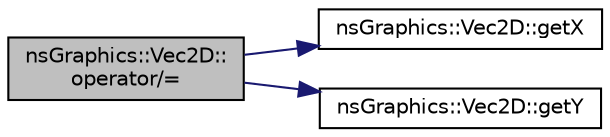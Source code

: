 digraph "nsGraphics::Vec2D::operator/="
{
 // LATEX_PDF_SIZE
  edge [fontname="Helvetica",fontsize="10",labelfontname="Helvetica",labelfontsize="10"];
  node [fontname="Helvetica",fontsize="10",shape=record];
  rankdir="LR";
  Node1 [label="nsGraphics::Vec2D::\loperator/=",height=0.2,width=0.4,color="black", fillcolor="grey75", style="filled", fontcolor="black",tooltip="Opérateur de division avec assignement."];
  Node1 -> Node2 [color="midnightblue",fontsize="10",style="solid",fontname="Helvetica"];
  Node2 [label="nsGraphics::Vec2D::getX",height=0.2,width=0.4,color="black", fillcolor="white", style="filled",URL="$classns_graphics_1_1_vec2_d.html#abcf3d729b05b3cd93e9eff21c74b89a1",tooltip="Récupère la position X (abscisse)"];
  Node1 -> Node3 [color="midnightblue",fontsize="10",style="solid",fontname="Helvetica"];
  Node3 [label="nsGraphics::Vec2D::getY",height=0.2,width=0.4,color="black", fillcolor="white", style="filled",URL="$classns_graphics_1_1_vec2_d.html#ae70fbda9cca27b9dc0fe068a38ae5e5e",tooltip="Récupère la position Y (ordonnée)"];
}

